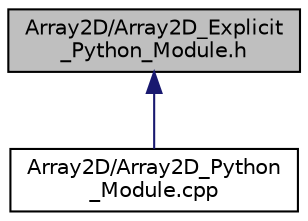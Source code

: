 digraph "Array2D/Array2D_Explicit_Python_Module.h"
{
 // INTERACTIVE_SVG=YES
 // LATEX_PDF_SIZE
  bgcolor="transparent";
  edge [fontname="Helvetica",fontsize="10",labelfontname="Helvetica",labelfontsize="10"];
  node [fontname="Helvetica",fontsize="10",shape=record];
  Node1 [label="Array2D/Array2D_Explicit\l_Python_Module.h",height=0.2,width=0.4,color="black", fillcolor="grey75", style="filled", fontcolor="black",tooltip="Python module for array2D explicit in PySYCL."];
  Node1 -> Node2 [dir="back",color="midnightblue",fontsize="10",style="solid",fontname="Helvetica"];
  Node2 [label="Array2D/Array2D_Python\l_Module.cpp",height=0.2,width=0.4,color="black",URL="$_array2_d___python___module_8cpp.html",tooltip="Python module for array2D in PySYCL."];
}
